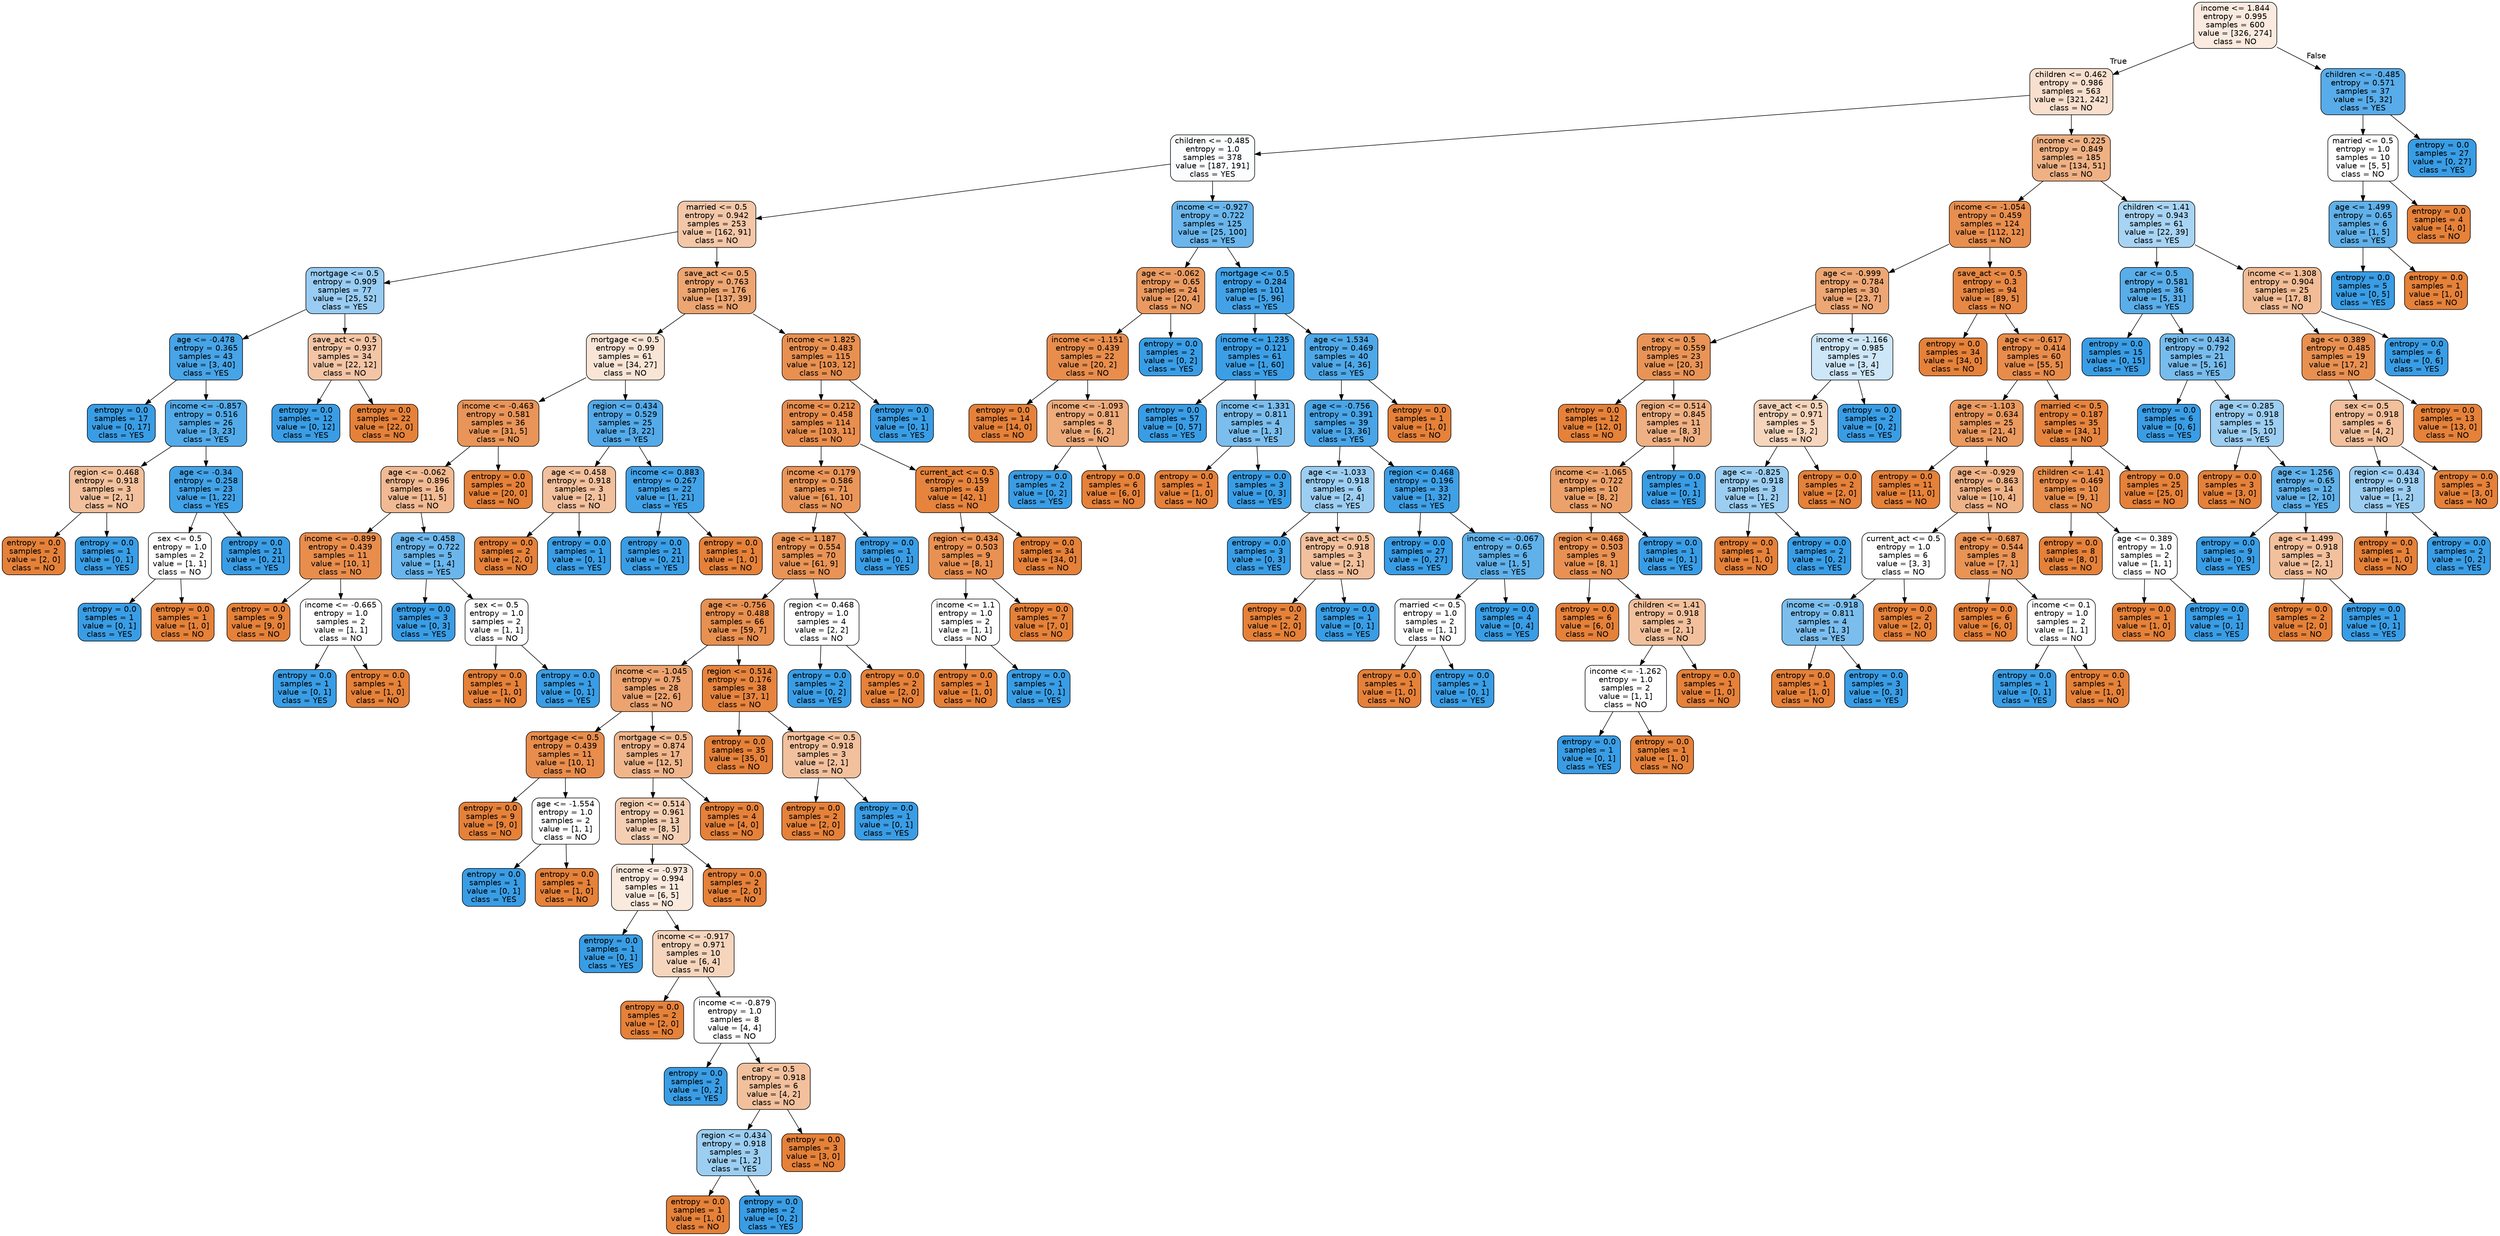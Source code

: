 digraph Tree {
node [shape=box, style="filled, rounded", color="black", fontname=helvetica] ;
edge [fontname=helvetica] ;
0 [label="income <= 1.844\nentropy = 0.995\nsamples = 600\nvalue = [326, 274]\nclass = NO", fillcolor="#e5813929"] ;
1 [label="children <= 0.462\nentropy = 0.986\nsamples = 563\nvalue = [321, 242]\nclass = NO", fillcolor="#e581393f"] ;
0 -> 1 [labeldistance=2.5, labelangle=45, headlabel="True"] ;
2 [label="children <= -0.485\nentropy = 1.0\nsamples = 378\nvalue = [187, 191]\nclass = YES", fillcolor="#399de505"] ;
1 -> 2 ;
3 [label="married <= 0.5\nentropy = 0.942\nsamples = 253\nvalue = [162, 91]\nclass = NO", fillcolor="#e5813970"] ;
2 -> 3 ;
4 [label="mortgage <= 0.5\nentropy = 0.909\nsamples = 77\nvalue = [25, 52]\nclass = YES", fillcolor="#399de584"] ;
3 -> 4 ;
5 [label="age <= -0.478\nentropy = 0.365\nsamples = 43\nvalue = [3, 40]\nclass = YES", fillcolor="#399de5ec"] ;
4 -> 5 ;
6 [label="entropy = 0.0\nsamples = 17\nvalue = [0, 17]\nclass = YES", fillcolor="#399de5ff"] ;
5 -> 6 ;
7 [label="income <= -0.857\nentropy = 0.516\nsamples = 26\nvalue = [3, 23]\nclass = YES", fillcolor="#399de5de"] ;
5 -> 7 ;
8 [label="region <= 0.468\nentropy = 0.918\nsamples = 3\nvalue = [2, 1]\nclass = NO", fillcolor="#e581397f"] ;
7 -> 8 ;
9 [label="entropy = 0.0\nsamples = 2\nvalue = [2, 0]\nclass = NO", fillcolor="#e58139ff"] ;
8 -> 9 ;
10 [label="entropy = 0.0\nsamples = 1\nvalue = [0, 1]\nclass = YES", fillcolor="#399de5ff"] ;
8 -> 10 ;
11 [label="age <= -0.34\nentropy = 0.258\nsamples = 23\nvalue = [1, 22]\nclass = YES", fillcolor="#399de5f3"] ;
7 -> 11 ;
12 [label="sex <= 0.5\nentropy = 1.0\nsamples = 2\nvalue = [1, 1]\nclass = NO", fillcolor="#e5813900"] ;
11 -> 12 ;
13 [label="entropy = 0.0\nsamples = 1\nvalue = [0, 1]\nclass = YES", fillcolor="#399de5ff"] ;
12 -> 13 ;
14 [label="entropy = 0.0\nsamples = 1\nvalue = [1, 0]\nclass = NO", fillcolor="#e58139ff"] ;
12 -> 14 ;
15 [label="entropy = 0.0\nsamples = 21\nvalue = [0, 21]\nclass = YES", fillcolor="#399de5ff"] ;
11 -> 15 ;
16 [label="save_act <= 0.5\nentropy = 0.937\nsamples = 34\nvalue = [22, 12]\nclass = NO", fillcolor="#e5813974"] ;
4 -> 16 ;
17 [label="entropy = 0.0\nsamples = 12\nvalue = [0, 12]\nclass = YES", fillcolor="#399de5ff"] ;
16 -> 17 ;
18 [label="entropy = 0.0\nsamples = 22\nvalue = [22, 0]\nclass = NO", fillcolor="#e58139ff"] ;
16 -> 18 ;
19 [label="save_act <= 0.5\nentropy = 0.763\nsamples = 176\nvalue = [137, 39]\nclass = NO", fillcolor="#e58139b6"] ;
3 -> 19 ;
20 [label="mortgage <= 0.5\nentropy = 0.99\nsamples = 61\nvalue = [34, 27]\nclass = NO", fillcolor="#e5813934"] ;
19 -> 20 ;
21 [label="income <= -0.463\nentropy = 0.581\nsamples = 36\nvalue = [31, 5]\nclass = NO", fillcolor="#e58139d6"] ;
20 -> 21 ;
22 [label="age <= -0.062\nentropy = 0.896\nsamples = 16\nvalue = [11, 5]\nclass = NO", fillcolor="#e581398b"] ;
21 -> 22 ;
23 [label="income <= -0.899\nentropy = 0.439\nsamples = 11\nvalue = [10, 1]\nclass = NO", fillcolor="#e58139e6"] ;
22 -> 23 ;
24 [label="entropy = 0.0\nsamples = 9\nvalue = [9, 0]\nclass = NO", fillcolor="#e58139ff"] ;
23 -> 24 ;
25 [label="income <= -0.665\nentropy = 1.0\nsamples = 2\nvalue = [1, 1]\nclass = NO", fillcolor="#e5813900"] ;
23 -> 25 ;
26 [label="entropy = 0.0\nsamples = 1\nvalue = [0, 1]\nclass = YES", fillcolor="#399de5ff"] ;
25 -> 26 ;
27 [label="entropy = 0.0\nsamples = 1\nvalue = [1, 0]\nclass = NO", fillcolor="#e58139ff"] ;
25 -> 27 ;
28 [label="age <= 0.458\nentropy = 0.722\nsamples = 5\nvalue = [1, 4]\nclass = YES", fillcolor="#399de5bf"] ;
22 -> 28 ;
29 [label="entropy = 0.0\nsamples = 3\nvalue = [0, 3]\nclass = YES", fillcolor="#399de5ff"] ;
28 -> 29 ;
30 [label="sex <= 0.5\nentropy = 1.0\nsamples = 2\nvalue = [1, 1]\nclass = NO", fillcolor="#e5813900"] ;
28 -> 30 ;
31 [label="entropy = 0.0\nsamples = 1\nvalue = [1, 0]\nclass = NO", fillcolor="#e58139ff"] ;
30 -> 31 ;
32 [label="entropy = 0.0\nsamples = 1\nvalue = [0, 1]\nclass = YES", fillcolor="#399de5ff"] ;
30 -> 32 ;
33 [label="entropy = 0.0\nsamples = 20\nvalue = [20, 0]\nclass = NO", fillcolor="#e58139ff"] ;
21 -> 33 ;
34 [label="region <= 0.434\nentropy = 0.529\nsamples = 25\nvalue = [3, 22]\nclass = YES", fillcolor="#399de5dc"] ;
20 -> 34 ;
35 [label="age <= 0.458\nentropy = 0.918\nsamples = 3\nvalue = [2, 1]\nclass = NO", fillcolor="#e581397f"] ;
34 -> 35 ;
36 [label="entropy = 0.0\nsamples = 2\nvalue = [2, 0]\nclass = NO", fillcolor="#e58139ff"] ;
35 -> 36 ;
37 [label="entropy = 0.0\nsamples = 1\nvalue = [0, 1]\nclass = YES", fillcolor="#399de5ff"] ;
35 -> 37 ;
38 [label="income <= 0.883\nentropy = 0.267\nsamples = 22\nvalue = [1, 21]\nclass = YES", fillcolor="#399de5f3"] ;
34 -> 38 ;
39 [label="entropy = 0.0\nsamples = 21\nvalue = [0, 21]\nclass = YES", fillcolor="#399de5ff"] ;
38 -> 39 ;
40 [label="entropy = 0.0\nsamples = 1\nvalue = [1, 0]\nclass = NO", fillcolor="#e58139ff"] ;
38 -> 40 ;
41 [label="income <= 1.825\nentropy = 0.483\nsamples = 115\nvalue = [103, 12]\nclass = NO", fillcolor="#e58139e1"] ;
19 -> 41 ;
42 [label="income <= 0.212\nentropy = 0.458\nsamples = 114\nvalue = [103, 11]\nclass = NO", fillcolor="#e58139e4"] ;
41 -> 42 ;
43 [label="income <= 0.179\nentropy = 0.586\nsamples = 71\nvalue = [61, 10]\nclass = NO", fillcolor="#e58139d5"] ;
42 -> 43 ;
44 [label="age <= 1.187\nentropy = 0.554\nsamples = 70\nvalue = [61, 9]\nclass = NO", fillcolor="#e58139d9"] ;
43 -> 44 ;
45 [label="age <= -0.756\nentropy = 0.488\nsamples = 66\nvalue = [59, 7]\nclass = NO", fillcolor="#e58139e1"] ;
44 -> 45 ;
46 [label="income <= -1.045\nentropy = 0.75\nsamples = 28\nvalue = [22, 6]\nclass = NO", fillcolor="#e58139b9"] ;
45 -> 46 ;
47 [label="mortgage <= 0.5\nentropy = 0.439\nsamples = 11\nvalue = [10, 1]\nclass = NO", fillcolor="#e58139e6"] ;
46 -> 47 ;
48 [label="entropy = 0.0\nsamples = 9\nvalue = [9, 0]\nclass = NO", fillcolor="#e58139ff"] ;
47 -> 48 ;
49 [label="age <= -1.554\nentropy = 1.0\nsamples = 2\nvalue = [1, 1]\nclass = NO", fillcolor="#e5813900"] ;
47 -> 49 ;
50 [label="entropy = 0.0\nsamples = 1\nvalue = [0, 1]\nclass = YES", fillcolor="#399de5ff"] ;
49 -> 50 ;
51 [label="entropy = 0.0\nsamples = 1\nvalue = [1, 0]\nclass = NO", fillcolor="#e58139ff"] ;
49 -> 51 ;
52 [label="mortgage <= 0.5\nentropy = 0.874\nsamples = 17\nvalue = [12, 5]\nclass = NO", fillcolor="#e5813995"] ;
46 -> 52 ;
53 [label="region <= 0.514\nentropy = 0.961\nsamples = 13\nvalue = [8, 5]\nclass = NO", fillcolor="#e5813960"] ;
52 -> 53 ;
54 [label="income <= -0.973\nentropy = 0.994\nsamples = 11\nvalue = [6, 5]\nclass = NO", fillcolor="#e581392a"] ;
53 -> 54 ;
55 [label="entropy = 0.0\nsamples = 1\nvalue = [0, 1]\nclass = YES", fillcolor="#399de5ff"] ;
54 -> 55 ;
56 [label="income <= -0.917\nentropy = 0.971\nsamples = 10\nvalue = [6, 4]\nclass = NO", fillcolor="#e5813955"] ;
54 -> 56 ;
57 [label="entropy = 0.0\nsamples = 2\nvalue = [2, 0]\nclass = NO", fillcolor="#e58139ff"] ;
56 -> 57 ;
58 [label="income <= -0.879\nentropy = 1.0\nsamples = 8\nvalue = [4, 4]\nclass = NO", fillcolor="#e5813900"] ;
56 -> 58 ;
59 [label="entropy = 0.0\nsamples = 2\nvalue = [0, 2]\nclass = YES", fillcolor="#399de5ff"] ;
58 -> 59 ;
60 [label="car <= 0.5\nentropy = 0.918\nsamples = 6\nvalue = [4, 2]\nclass = NO", fillcolor="#e581397f"] ;
58 -> 60 ;
61 [label="region <= 0.434\nentropy = 0.918\nsamples = 3\nvalue = [1, 2]\nclass = YES", fillcolor="#399de57f"] ;
60 -> 61 ;
62 [label="entropy = 0.0\nsamples = 1\nvalue = [1, 0]\nclass = NO", fillcolor="#e58139ff"] ;
61 -> 62 ;
63 [label="entropy = 0.0\nsamples = 2\nvalue = [0, 2]\nclass = YES", fillcolor="#399de5ff"] ;
61 -> 63 ;
64 [label="entropy = 0.0\nsamples = 3\nvalue = [3, 0]\nclass = NO", fillcolor="#e58139ff"] ;
60 -> 64 ;
65 [label="entropy = 0.0\nsamples = 2\nvalue = [2, 0]\nclass = NO", fillcolor="#e58139ff"] ;
53 -> 65 ;
66 [label="entropy = 0.0\nsamples = 4\nvalue = [4, 0]\nclass = NO", fillcolor="#e58139ff"] ;
52 -> 66 ;
67 [label="region <= 0.514\nentropy = 0.176\nsamples = 38\nvalue = [37, 1]\nclass = NO", fillcolor="#e58139f8"] ;
45 -> 67 ;
68 [label="entropy = 0.0\nsamples = 35\nvalue = [35, 0]\nclass = NO", fillcolor="#e58139ff"] ;
67 -> 68 ;
69 [label="mortgage <= 0.5\nentropy = 0.918\nsamples = 3\nvalue = [2, 1]\nclass = NO", fillcolor="#e581397f"] ;
67 -> 69 ;
70 [label="entropy = 0.0\nsamples = 2\nvalue = [2, 0]\nclass = NO", fillcolor="#e58139ff"] ;
69 -> 70 ;
71 [label="entropy = 0.0\nsamples = 1\nvalue = [0, 1]\nclass = YES", fillcolor="#399de5ff"] ;
69 -> 71 ;
72 [label="region <= 0.468\nentropy = 1.0\nsamples = 4\nvalue = [2, 2]\nclass = NO", fillcolor="#e5813900"] ;
44 -> 72 ;
73 [label="entropy = 0.0\nsamples = 2\nvalue = [0, 2]\nclass = YES", fillcolor="#399de5ff"] ;
72 -> 73 ;
74 [label="entropy = 0.0\nsamples = 2\nvalue = [2, 0]\nclass = NO", fillcolor="#e58139ff"] ;
72 -> 74 ;
75 [label="entropy = 0.0\nsamples = 1\nvalue = [0, 1]\nclass = YES", fillcolor="#399de5ff"] ;
43 -> 75 ;
76 [label="current_act <= 0.5\nentropy = 0.159\nsamples = 43\nvalue = [42, 1]\nclass = NO", fillcolor="#e58139f9"] ;
42 -> 76 ;
77 [label="region <= 0.434\nentropy = 0.503\nsamples = 9\nvalue = [8, 1]\nclass = NO", fillcolor="#e58139df"] ;
76 -> 77 ;
78 [label="income <= 1.1\nentropy = 1.0\nsamples = 2\nvalue = [1, 1]\nclass = NO", fillcolor="#e5813900"] ;
77 -> 78 ;
79 [label="entropy = 0.0\nsamples = 1\nvalue = [1, 0]\nclass = NO", fillcolor="#e58139ff"] ;
78 -> 79 ;
80 [label="entropy = 0.0\nsamples = 1\nvalue = [0, 1]\nclass = YES", fillcolor="#399de5ff"] ;
78 -> 80 ;
81 [label="entropy = 0.0\nsamples = 7\nvalue = [7, 0]\nclass = NO", fillcolor="#e58139ff"] ;
77 -> 81 ;
82 [label="entropy = 0.0\nsamples = 34\nvalue = [34, 0]\nclass = NO", fillcolor="#e58139ff"] ;
76 -> 82 ;
83 [label="entropy = 0.0\nsamples = 1\nvalue = [0, 1]\nclass = YES", fillcolor="#399de5ff"] ;
41 -> 83 ;
84 [label="income <= -0.927\nentropy = 0.722\nsamples = 125\nvalue = [25, 100]\nclass = YES", fillcolor="#399de5bf"] ;
2 -> 84 ;
85 [label="age <= -0.062\nentropy = 0.65\nsamples = 24\nvalue = [20, 4]\nclass = NO", fillcolor="#e58139cc"] ;
84 -> 85 ;
86 [label="income <= -1.151\nentropy = 0.439\nsamples = 22\nvalue = [20, 2]\nclass = NO", fillcolor="#e58139e6"] ;
85 -> 86 ;
87 [label="entropy = 0.0\nsamples = 14\nvalue = [14, 0]\nclass = NO", fillcolor="#e58139ff"] ;
86 -> 87 ;
88 [label="income <= -1.093\nentropy = 0.811\nsamples = 8\nvalue = [6, 2]\nclass = NO", fillcolor="#e58139aa"] ;
86 -> 88 ;
89 [label="entropy = 0.0\nsamples = 2\nvalue = [0, 2]\nclass = YES", fillcolor="#399de5ff"] ;
88 -> 89 ;
90 [label="entropy = 0.0\nsamples = 6\nvalue = [6, 0]\nclass = NO", fillcolor="#e58139ff"] ;
88 -> 90 ;
91 [label="entropy = 0.0\nsamples = 2\nvalue = [0, 2]\nclass = YES", fillcolor="#399de5ff"] ;
85 -> 91 ;
92 [label="mortgage <= 0.5\nentropy = 0.284\nsamples = 101\nvalue = [5, 96]\nclass = YES", fillcolor="#399de5f2"] ;
84 -> 92 ;
93 [label="income <= 1.235\nentropy = 0.121\nsamples = 61\nvalue = [1, 60]\nclass = YES", fillcolor="#399de5fb"] ;
92 -> 93 ;
94 [label="entropy = 0.0\nsamples = 57\nvalue = [0, 57]\nclass = YES", fillcolor="#399de5ff"] ;
93 -> 94 ;
95 [label="income <= 1.331\nentropy = 0.811\nsamples = 4\nvalue = [1, 3]\nclass = YES", fillcolor="#399de5aa"] ;
93 -> 95 ;
96 [label="entropy = 0.0\nsamples = 1\nvalue = [1, 0]\nclass = NO", fillcolor="#e58139ff"] ;
95 -> 96 ;
97 [label="entropy = 0.0\nsamples = 3\nvalue = [0, 3]\nclass = YES", fillcolor="#399de5ff"] ;
95 -> 97 ;
98 [label="age <= 1.534\nentropy = 0.469\nsamples = 40\nvalue = [4, 36]\nclass = YES", fillcolor="#399de5e3"] ;
92 -> 98 ;
99 [label="age <= -0.756\nentropy = 0.391\nsamples = 39\nvalue = [3, 36]\nclass = YES", fillcolor="#399de5ea"] ;
98 -> 99 ;
100 [label="age <= -1.033\nentropy = 0.918\nsamples = 6\nvalue = [2, 4]\nclass = YES", fillcolor="#399de57f"] ;
99 -> 100 ;
101 [label="entropy = 0.0\nsamples = 3\nvalue = [0, 3]\nclass = YES", fillcolor="#399de5ff"] ;
100 -> 101 ;
102 [label="save_act <= 0.5\nentropy = 0.918\nsamples = 3\nvalue = [2, 1]\nclass = NO", fillcolor="#e581397f"] ;
100 -> 102 ;
103 [label="entropy = 0.0\nsamples = 2\nvalue = [2, 0]\nclass = NO", fillcolor="#e58139ff"] ;
102 -> 103 ;
104 [label="entropy = 0.0\nsamples = 1\nvalue = [0, 1]\nclass = YES", fillcolor="#399de5ff"] ;
102 -> 104 ;
105 [label="region <= 0.468\nentropy = 0.196\nsamples = 33\nvalue = [1, 32]\nclass = YES", fillcolor="#399de5f7"] ;
99 -> 105 ;
106 [label="entropy = 0.0\nsamples = 27\nvalue = [0, 27]\nclass = YES", fillcolor="#399de5ff"] ;
105 -> 106 ;
107 [label="income <= -0.067\nentropy = 0.65\nsamples = 6\nvalue = [1, 5]\nclass = YES", fillcolor="#399de5cc"] ;
105 -> 107 ;
108 [label="married <= 0.5\nentropy = 1.0\nsamples = 2\nvalue = [1, 1]\nclass = NO", fillcolor="#e5813900"] ;
107 -> 108 ;
109 [label="entropy = 0.0\nsamples = 1\nvalue = [1, 0]\nclass = NO", fillcolor="#e58139ff"] ;
108 -> 109 ;
110 [label="entropy = 0.0\nsamples = 1\nvalue = [0, 1]\nclass = YES", fillcolor="#399de5ff"] ;
108 -> 110 ;
111 [label="entropy = 0.0\nsamples = 4\nvalue = [0, 4]\nclass = YES", fillcolor="#399de5ff"] ;
107 -> 111 ;
112 [label="entropy = 0.0\nsamples = 1\nvalue = [1, 0]\nclass = NO", fillcolor="#e58139ff"] ;
98 -> 112 ;
113 [label="income <= 0.225\nentropy = 0.849\nsamples = 185\nvalue = [134, 51]\nclass = NO", fillcolor="#e581399e"] ;
1 -> 113 ;
114 [label="income <= -1.054\nentropy = 0.459\nsamples = 124\nvalue = [112, 12]\nclass = NO", fillcolor="#e58139e4"] ;
113 -> 114 ;
115 [label="age <= -0.999\nentropy = 0.784\nsamples = 30\nvalue = [23, 7]\nclass = NO", fillcolor="#e58139b1"] ;
114 -> 115 ;
116 [label="sex <= 0.5\nentropy = 0.559\nsamples = 23\nvalue = [20, 3]\nclass = NO", fillcolor="#e58139d9"] ;
115 -> 116 ;
117 [label="entropy = 0.0\nsamples = 12\nvalue = [12, 0]\nclass = NO", fillcolor="#e58139ff"] ;
116 -> 117 ;
118 [label="region <= 0.514\nentropy = 0.845\nsamples = 11\nvalue = [8, 3]\nclass = NO", fillcolor="#e581399f"] ;
116 -> 118 ;
119 [label="income <= -1.065\nentropy = 0.722\nsamples = 10\nvalue = [8, 2]\nclass = NO", fillcolor="#e58139bf"] ;
118 -> 119 ;
120 [label="region <= 0.468\nentropy = 0.503\nsamples = 9\nvalue = [8, 1]\nclass = NO", fillcolor="#e58139df"] ;
119 -> 120 ;
121 [label="entropy = 0.0\nsamples = 6\nvalue = [6, 0]\nclass = NO", fillcolor="#e58139ff"] ;
120 -> 121 ;
122 [label="children <= 1.41\nentropy = 0.918\nsamples = 3\nvalue = [2, 1]\nclass = NO", fillcolor="#e581397f"] ;
120 -> 122 ;
123 [label="income <= -1.262\nentropy = 1.0\nsamples = 2\nvalue = [1, 1]\nclass = NO", fillcolor="#e5813900"] ;
122 -> 123 ;
124 [label="entropy = 0.0\nsamples = 1\nvalue = [0, 1]\nclass = YES", fillcolor="#399de5ff"] ;
123 -> 124 ;
125 [label="entropy = 0.0\nsamples = 1\nvalue = [1, 0]\nclass = NO", fillcolor="#e58139ff"] ;
123 -> 125 ;
126 [label="entropy = 0.0\nsamples = 1\nvalue = [1, 0]\nclass = NO", fillcolor="#e58139ff"] ;
122 -> 126 ;
127 [label="entropy = 0.0\nsamples = 1\nvalue = [0, 1]\nclass = YES", fillcolor="#399de5ff"] ;
119 -> 127 ;
128 [label="entropy = 0.0\nsamples = 1\nvalue = [0, 1]\nclass = YES", fillcolor="#399de5ff"] ;
118 -> 128 ;
129 [label="income <= -1.166\nentropy = 0.985\nsamples = 7\nvalue = [3, 4]\nclass = YES", fillcolor="#399de540"] ;
115 -> 129 ;
130 [label="save_act <= 0.5\nentropy = 0.971\nsamples = 5\nvalue = [3, 2]\nclass = NO", fillcolor="#e5813955"] ;
129 -> 130 ;
131 [label="age <= -0.825\nentropy = 0.918\nsamples = 3\nvalue = [1, 2]\nclass = YES", fillcolor="#399de57f"] ;
130 -> 131 ;
132 [label="entropy = 0.0\nsamples = 1\nvalue = [1, 0]\nclass = NO", fillcolor="#e58139ff"] ;
131 -> 132 ;
133 [label="entropy = 0.0\nsamples = 2\nvalue = [0, 2]\nclass = YES", fillcolor="#399de5ff"] ;
131 -> 133 ;
134 [label="entropy = 0.0\nsamples = 2\nvalue = [2, 0]\nclass = NO", fillcolor="#e58139ff"] ;
130 -> 134 ;
135 [label="entropy = 0.0\nsamples = 2\nvalue = [0, 2]\nclass = YES", fillcolor="#399de5ff"] ;
129 -> 135 ;
136 [label="save_act <= 0.5\nentropy = 0.3\nsamples = 94\nvalue = [89, 5]\nclass = NO", fillcolor="#e58139f1"] ;
114 -> 136 ;
137 [label="entropy = 0.0\nsamples = 34\nvalue = [34, 0]\nclass = NO", fillcolor="#e58139ff"] ;
136 -> 137 ;
138 [label="age <= -0.617\nentropy = 0.414\nsamples = 60\nvalue = [55, 5]\nclass = NO", fillcolor="#e58139e8"] ;
136 -> 138 ;
139 [label="age <= -1.103\nentropy = 0.634\nsamples = 25\nvalue = [21, 4]\nclass = NO", fillcolor="#e58139ce"] ;
138 -> 139 ;
140 [label="entropy = 0.0\nsamples = 11\nvalue = [11, 0]\nclass = NO", fillcolor="#e58139ff"] ;
139 -> 140 ;
141 [label="age <= -0.929\nentropy = 0.863\nsamples = 14\nvalue = [10, 4]\nclass = NO", fillcolor="#e5813999"] ;
139 -> 141 ;
142 [label="current_act <= 0.5\nentropy = 1.0\nsamples = 6\nvalue = [3, 3]\nclass = NO", fillcolor="#e5813900"] ;
141 -> 142 ;
143 [label="income <= -0.918\nentropy = 0.811\nsamples = 4\nvalue = [1, 3]\nclass = YES", fillcolor="#399de5aa"] ;
142 -> 143 ;
144 [label="entropy = 0.0\nsamples = 1\nvalue = [1, 0]\nclass = NO", fillcolor="#e58139ff"] ;
143 -> 144 ;
145 [label="entropy = 0.0\nsamples = 3\nvalue = [0, 3]\nclass = YES", fillcolor="#399de5ff"] ;
143 -> 145 ;
146 [label="entropy = 0.0\nsamples = 2\nvalue = [2, 0]\nclass = NO", fillcolor="#e58139ff"] ;
142 -> 146 ;
147 [label="age <= -0.687\nentropy = 0.544\nsamples = 8\nvalue = [7, 1]\nclass = NO", fillcolor="#e58139db"] ;
141 -> 147 ;
148 [label="entropy = 0.0\nsamples = 6\nvalue = [6, 0]\nclass = NO", fillcolor="#e58139ff"] ;
147 -> 148 ;
149 [label="income <= 0.1\nentropy = 1.0\nsamples = 2\nvalue = [1, 1]\nclass = NO", fillcolor="#e5813900"] ;
147 -> 149 ;
150 [label="entropy = 0.0\nsamples = 1\nvalue = [0, 1]\nclass = YES", fillcolor="#399de5ff"] ;
149 -> 150 ;
151 [label="entropy = 0.0\nsamples = 1\nvalue = [1, 0]\nclass = NO", fillcolor="#e58139ff"] ;
149 -> 151 ;
152 [label="married <= 0.5\nentropy = 0.187\nsamples = 35\nvalue = [34, 1]\nclass = NO", fillcolor="#e58139f8"] ;
138 -> 152 ;
153 [label="children <= 1.41\nentropy = 0.469\nsamples = 10\nvalue = [9, 1]\nclass = NO", fillcolor="#e58139e3"] ;
152 -> 153 ;
154 [label="entropy = 0.0\nsamples = 8\nvalue = [8, 0]\nclass = NO", fillcolor="#e58139ff"] ;
153 -> 154 ;
155 [label="age <= 0.389\nentropy = 1.0\nsamples = 2\nvalue = [1, 1]\nclass = NO", fillcolor="#e5813900"] ;
153 -> 155 ;
156 [label="entropy = 0.0\nsamples = 1\nvalue = [1, 0]\nclass = NO", fillcolor="#e58139ff"] ;
155 -> 156 ;
157 [label="entropy = 0.0\nsamples = 1\nvalue = [0, 1]\nclass = YES", fillcolor="#399de5ff"] ;
155 -> 157 ;
158 [label="entropy = 0.0\nsamples = 25\nvalue = [25, 0]\nclass = NO", fillcolor="#e58139ff"] ;
152 -> 158 ;
159 [label="children <= 1.41\nentropy = 0.943\nsamples = 61\nvalue = [22, 39]\nclass = YES", fillcolor="#399de56f"] ;
113 -> 159 ;
160 [label="car <= 0.5\nentropy = 0.581\nsamples = 36\nvalue = [5, 31]\nclass = YES", fillcolor="#399de5d6"] ;
159 -> 160 ;
161 [label="entropy = 0.0\nsamples = 15\nvalue = [0, 15]\nclass = YES", fillcolor="#399de5ff"] ;
160 -> 161 ;
162 [label="region <= 0.434\nentropy = 0.792\nsamples = 21\nvalue = [5, 16]\nclass = YES", fillcolor="#399de5af"] ;
160 -> 162 ;
163 [label="entropy = 0.0\nsamples = 6\nvalue = [0, 6]\nclass = YES", fillcolor="#399de5ff"] ;
162 -> 163 ;
164 [label="age <= 0.285\nentropy = 0.918\nsamples = 15\nvalue = [5, 10]\nclass = YES", fillcolor="#399de57f"] ;
162 -> 164 ;
165 [label="entropy = 0.0\nsamples = 3\nvalue = [3, 0]\nclass = NO", fillcolor="#e58139ff"] ;
164 -> 165 ;
166 [label="age <= 1.256\nentropy = 0.65\nsamples = 12\nvalue = [2, 10]\nclass = YES", fillcolor="#399de5cc"] ;
164 -> 166 ;
167 [label="entropy = 0.0\nsamples = 9\nvalue = [0, 9]\nclass = YES", fillcolor="#399de5ff"] ;
166 -> 167 ;
168 [label="age <= 1.499\nentropy = 0.918\nsamples = 3\nvalue = [2, 1]\nclass = NO", fillcolor="#e581397f"] ;
166 -> 168 ;
169 [label="entropy = 0.0\nsamples = 2\nvalue = [2, 0]\nclass = NO", fillcolor="#e58139ff"] ;
168 -> 169 ;
170 [label="entropy = 0.0\nsamples = 1\nvalue = [0, 1]\nclass = YES", fillcolor="#399de5ff"] ;
168 -> 170 ;
171 [label="income <= 1.308\nentropy = 0.904\nsamples = 25\nvalue = [17, 8]\nclass = NO", fillcolor="#e5813987"] ;
159 -> 171 ;
172 [label="age <= 0.389\nentropy = 0.485\nsamples = 19\nvalue = [17, 2]\nclass = NO", fillcolor="#e58139e1"] ;
171 -> 172 ;
173 [label="sex <= 0.5\nentropy = 0.918\nsamples = 6\nvalue = [4, 2]\nclass = NO", fillcolor="#e581397f"] ;
172 -> 173 ;
174 [label="region <= 0.434\nentropy = 0.918\nsamples = 3\nvalue = [1, 2]\nclass = YES", fillcolor="#399de57f"] ;
173 -> 174 ;
175 [label="entropy = 0.0\nsamples = 1\nvalue = [1, 0]\nclass = NO", fillcolor="#e58139ff"] ;
174 -> 175 ;
176 [label="entropy = 0.0\nsamples = 2\nvalue = [0, 2]\nclass = YES", fillcolor="#399de5ff"] ;
174 -> 176 ;
177 [label="entropy = 0.0\nsamples = 3\nvalue = [3, 0]\nclass = NO", fillcolor="#e58139ff"] ;
173 -> 177 ;
178 [label="entropy = 0.0\nsamples = 13\nvalue = [13, 0]\nclass = NO", fillcolor="#e58139ff"] ;
172 -> 178 ;
179 [label="entropy = 0.0\nsamples = 6\nvalue = [0, 6]\nclass = YES", fillcolor="#399de5ff"] ;
171 -> 179 ;
180 [label="children <= -0.485\nentropy = 0.571\nsamples = 37\nvalue = [5, 32]\nclass = YES", fillcolor="#399de5d7"] ;
0 -> 180 [labeldistance=2.5, labelangle=-45, headlabel="False"] ;
181 [label="married <= 0.5\nentropy = 1.0\nsamples = 10\nvalue = [5, 5]\nclass = NO", fillcolor="#e5813900"] ;
180 -> 181 ;
182 [label="age <= 1.499\nentropy = 0.65\nsamples = 6\nvalue = [1, 5]\nclass = YES", fillcolor="#399de5cc"] ;
181 -> 182 ;
183 [label="entropy = 0.0\nsamples = 5\nvalue = [0, 5]\nclass = YES", fillcolor="#399de5ff"] ;
182 -> 183 ;
184 [label="entropy = 0.0\nsamples = 1\nvalue = [1, 0]\nclass = NO", fillcolor="#e58139ff"] ;
182 -> 184 ;
185 [label="entropy = 0.0\nsamples = 4\nvalue = [4, 0]\nclass = NO", fillcolor="#e58139ff"] ;
181 -> 185 ;
186 [label="entropy = 0.0\nsamples = 27\nvalue = [0, 27]\nclass = YES", fillcolor="#399de5ff"] ;
180 -> 186 ;
}